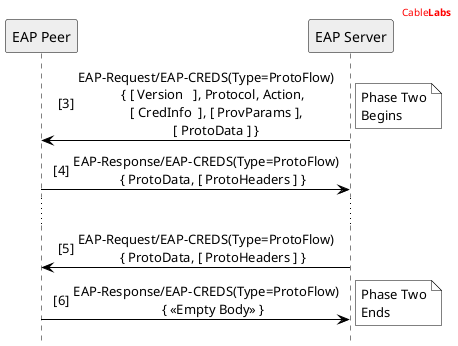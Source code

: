 
@startuml

'' header information
header
<font color="red">Cable<b>Labs</b></font>
endheader

'' Use this to hide the foot boxes
hide footbox

skinparam sequenceMessageAlign center
skinparam NoteBorderColor black
'' skinparam BackgroundColor #ddd

skinparam sequence {
	borderColor black
	ArrowColor black
	ActorBorderColor black
	ParticipantBorderColor black
	LifeLineBorderColor black
	LifeLineBackgroundColor white
}

'' Participants Declaration
Participant "EAP Peer" as P #eee
Participant "EAP Server" as S #eee

autonumber 3 "[##]"

S->P: EAP-Request/EAP-CREDS(Type=ProtoFlow)\n    { [ Version   ], Protocol, Action,\n      [ CredInfo  ], [ ProvParams ],\n      [ ProtoData ] }
note right #fff: Phase Two\nBegins

P->S: EAP-Response/EAP-CREDS(Type=ProtoFlow)\n    { ProtoData, [ ProtoHeaders ] }

...

S->P: EAP-Request/EAP-CREDS(Type=ProtoFlow)\n    { ProtoData, [ ProtoHeaders ] }

P->S: EAP-Response/EAP-CREDS(Type=ProtoFlow)\n    { << Empty Body >> }
note right #fff: Phase Two\nEnds


@enduml
